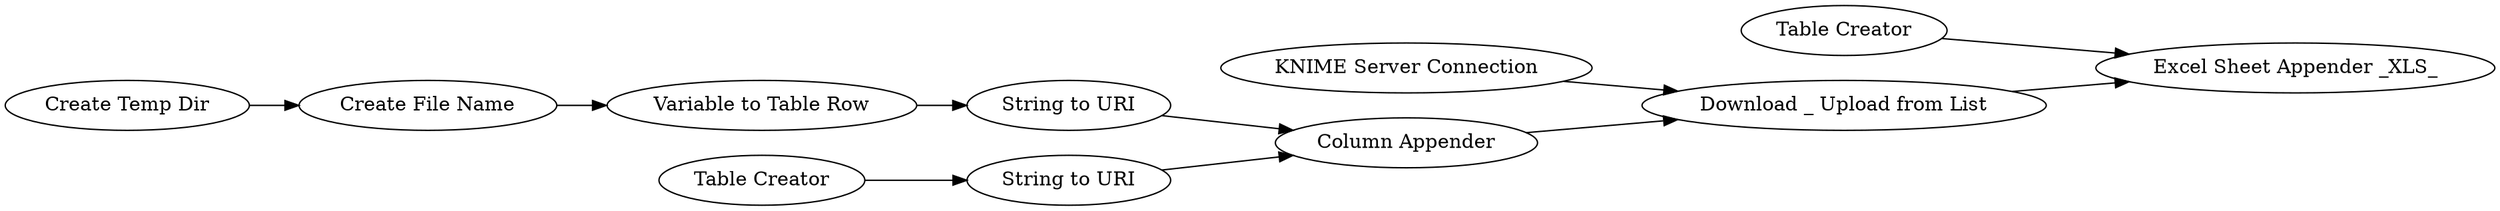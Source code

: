 digraph {
	3077 -> 3081
	3064 -> 3065
	3076 -> 3077
	3083 -> 3078
	1 -> 3066
	3065 -> 3080
	3082 -> 3081
	3081 -> 3078
	3078 -> 3066
	3080 -> 3082
	3083 [label="KNIME Server Connection"]
	3066 [label="Excel Sheet Appender _XLS_"]
	3064 [label="Create Temp Dir"]
	3078 [label="Download _ Upload from List"]
	1 [label="Table Creator"]
	3081 [label="Column Appender"]
	3080 [label="Variable to Table Row"]
	3077 [label="String to URI"]
	3065 [label="Create File Name"]
	3082 [label="String to URI"]
	3076 [label="Table Creator"]
	rankdir=LR
}
